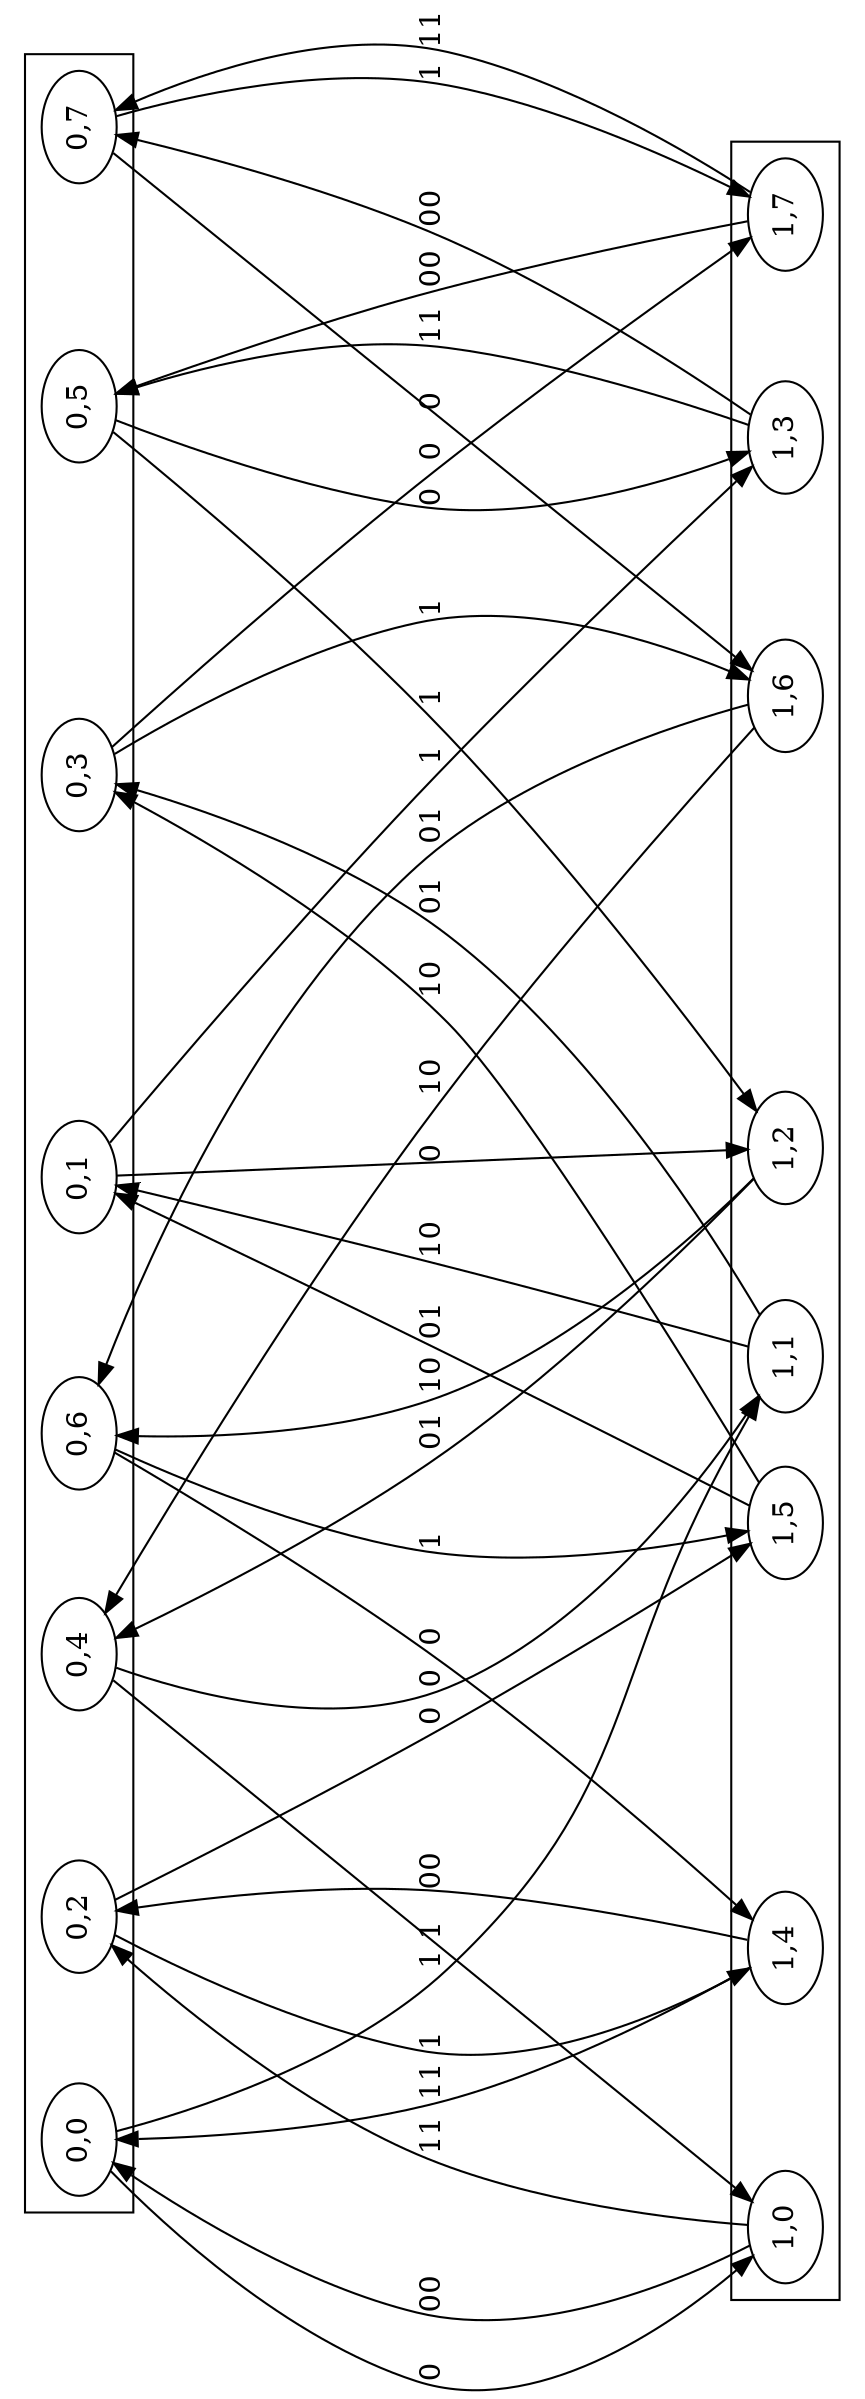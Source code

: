 digraph G {
ranksep=4;rotate=90;

subgraph cluster0 {"0,0";"0,1";"0,2";"0,3";"0,4";"0,5";"0,6";"0,7";}
"0,0" -> "1,0" [weight = 100, label="0"];
"0,0" -> "1,1" [weight = 100, label="1"];
"0,1" -> "1,2" [weight = 100, label="0"];
"0,1" -> "1,3" [weight = 100, label="1"];
"0,2" -> "1,4" [weight = 100, label="1"];
"0,2" -> "1,5" [weight = 100, label="0"];
"0,3" -> "1,6" [weight = 100, label="1"];
"0,3" -> "1,7" [weight = 100, label="0"];
"0,4" -> "1,0" [weight = 100, label="1"];
"0,4" -> "1,1" [weight = 100, label="0"];
"0,5" -> "1,2" [weight = 100, label="1"];
"0,5" -> "1,3" [weight = 100, label="0"];
"0,6" -> "1,4" [weight = 100, label="0"];
"0,6" -> "1,5" [weight = 100, label="1"];
"0,7" -> "1,6" [weight = 100, label="0"];
"0,7" -> "1,7" [weight = 100, label="1"];

subgraph cluster1 {"1,0";"1,1";"1,2";"1,3";"1,4";"1,5";"1,6";"1,7";}
"1,0" -> "0,0" [weight = 100, label="00"];
"1,0" -> "0,2" [weight = 100, label="11"];
"1,1" -> "0,1" [weight = 100, label="10"];
"1,1" -> "0,3" [weight = 100, label="01"];
"1,2" -> "0,4" [weight = 100, label="01"];
"1,2" -> "0,6" [weight = 100, label="10"];
"1,3" -> "0,5" [weight = 100, label="11"];
"1,3" -> "0,7" [weight = 100, label="00"];
"1,4" -> "0,0" [weight = 100, label="11"];
"1,4" -> "0,2" [weight = 100, label="00"];
"1,5" -> "0,1" [weight = 100, label="01"];
"1,5" -> "0,3" [weight = 100, label="10"];
"1,6" -> "0,4" [weight = 100, label="10"];
"1,6" -> "0,6" [weight = 100, label="01"];
"1,7" -> "0,5" [weight = 100, label="00"];
"1,7" -> "0,7" [weight = 100, label="11"];
}